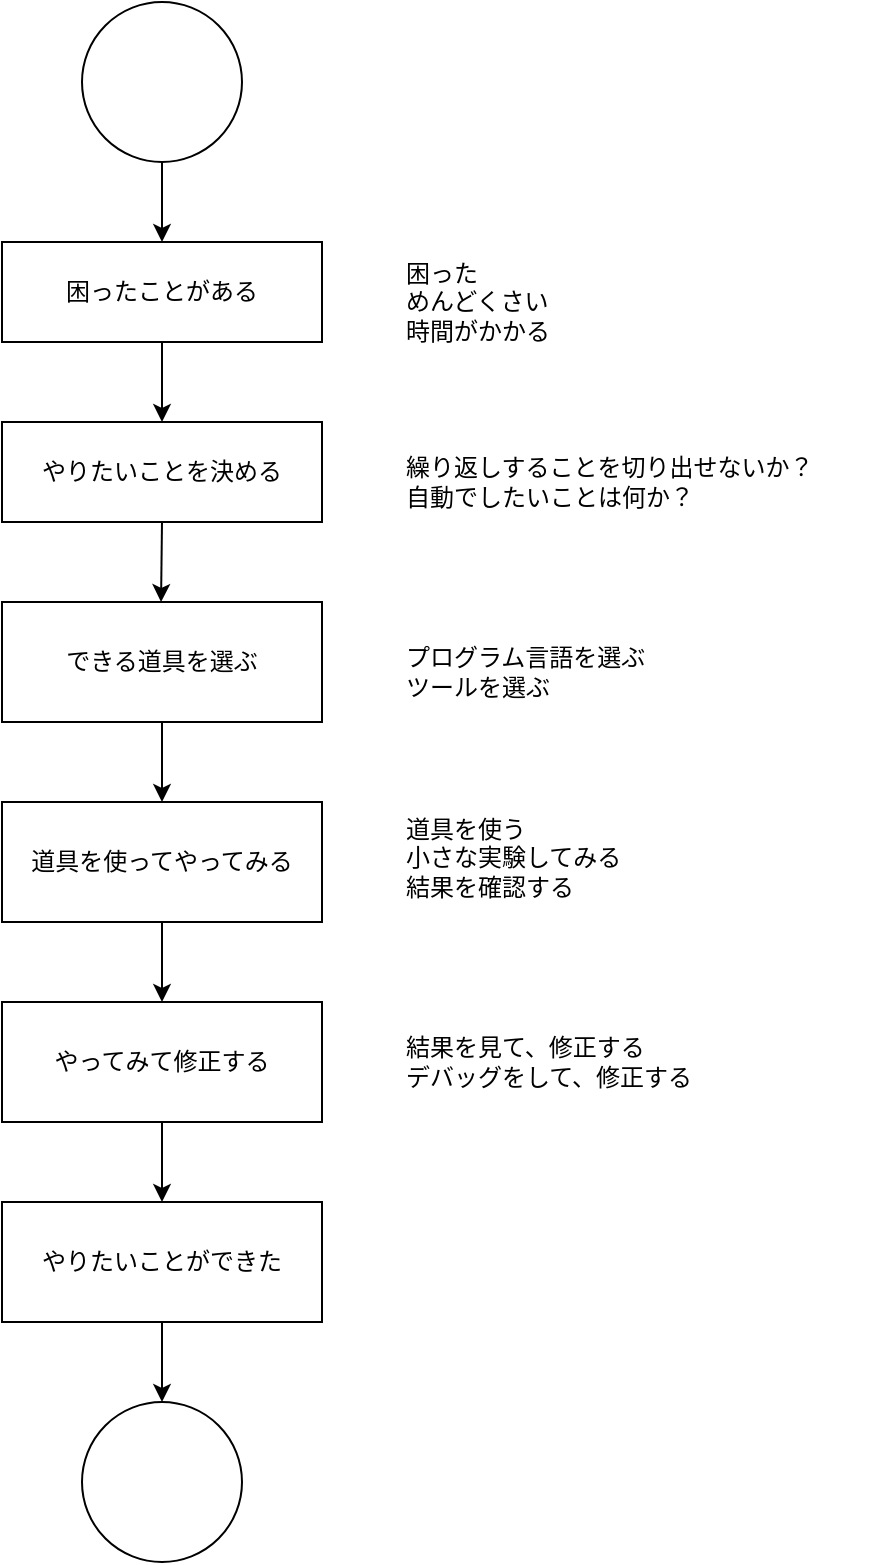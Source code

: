 <mxfile version="24.7.6">
  <diagram name="ページ1" id="LyOivGkLQiWNl0KN4rSi">
    <mxGraphModel dx="988" dy="855" grid="1" gridSize="10" guides="1" tooltips="1" connect="1" arrows="1" fold="1" page="1" pageScale="1" pageWidth="827" pageHeight="1169" math="0" shadow="0">
      <root>
        <mxCell id="0" />
        <mxCell id="1" parent="0" />
        <mxCell id="_WSjz8RAGBKbNJCYmovr-1" value="困ったことがある" style="rounded=0;whiteSpace=wrap;html=1;" vertex="1" parent="1">
          <mxGeometry x="160" y="200" width="160" height="50" as="geometry" />
        </mxCell>
        <mxCell id="_WSjz8RAGBKbNJCYmovr-2" value="" style="ellipse;whiteSpace=wrap;html=1;aspect=fixed;" vertex="1" parent="1">
          <mxGeometry x="200" y="80" width="80" height="80" as="geometry" />
        </mxCell>
        <mxCell id="_WSjz8RAGBKbNJCYmovr-3" value="" style="endArrow=classic;html=1;rounded=0;entryX=0.5;entryY=0;entryDx=0;entryDy=0;exitX=0.5;exitY=1;exitDx=0;exitDy=0;" edge="1" parent="1" source="_WSjz8RAGBKbNJCYmovr-2" target="_WSjz8RAGBKbNJCYmovr-1">
          <mxGeometry width="50" height="50" relative="1" as="geometry">
            <mxPoint x="330" y="130" as="sourcePoint" />
            <mxPoint x="380" y="80" as="targetPoint" />
          </mxGeometry>
        </mxCell>
        <mxCell id="_WSjz8RAGBKbNJCYmovr-5" value="困った&lt;div&gt;めんどくさい&lt;/div&gt;&lt;div&gt;時間がかかる&lt;/div&gt;" style="text;html=1;align=left;verticalAlign=middle;whiteSpace=wrap;rounded=0;" vertex="1" parent="1">
          <mxGeometry x="360" y="200" width="160" height="60" as="geometry" />
        </mxCell>
        <mxCell id="_WSjz8RAGBKbNJCYmovr-6" value="やりたいことを決める" style="rounded=0;whiteSpace=wrap;html=1;" vertex="1" parent="1">
          <mxGeometry x="160" y="290" width="160" height="50" as="geometry" />
        </mxCell>
        <mxCell id="_WSjz8RAGBKbNJCYmovr-7" value="繰り返しすることを切り出せないか？&lt;div&gt;自動でしたいことは何か？&lt;/div&gt;" style="text;html=1;align=left;verticalAlign=middle;whiteSpace=wrap;rounded=0;" vertex="1" parent="1">
          <mxGeometry x="360" y="290" width="240" height="60" as="geometry" />
        </mxCell>
        <mxCell id="_WSjz8RAGBKbNJCYmovr-8" value="" style="endArrow=classic;html=1;rounded=0;exitX=0.5;exitY=1;exitDx=0;exitDy=0;entryX=0.5;entryY=0;entryDx=0;entryDy=0;" edge="1" parent="1" source="_WSjz8RAGBKbNJCYmovr-1" target="_WSjz8RAGBKbNJCYmovr-6">
          <mxGeometry width="50" height="50" relative="1" as="geometry">
            <mxPoint x="240" y="270" as="sourcePoint" />
            <mxPoint x="240" y="280" as="targetPoint" />
          </mxGeometry>
        </mxCell>
        <mxCell id="_WSjz8RAGBKbNJCYmovr-20" value="" style="edgeStyle=orthogonalEdgeStyle;rounded=0;orthogonalLoop=1;jettySize=auto;html=1;" edge="1" parent="1" source="_WSjz8RAGBKbNJCYmovr-9" target="_WSjz8RAGBKbNJCYmovr-12">
          <mxGeometry relative="1" as="geometry" />
        </mxCell>
        <mxCell id="_WSjz8RAGBKbNJCYmovr-9" value="できる道具を選ぶ" style="rounded=0;whiteSpace=wrap;html=1;" vertex="1" parent="1">
          <mxGeometry x="160" y="380" width="160" height="60" as="geometry" />
        </mxCell>
        <mxCell id="_WSjz8RAGBKbNJCYmovr-11" value="プログラム言語を選ぶ&lt;div&gt;ツールを選ぶ&lt;/div&gt;" style="text;html=1;align=left;verticalAlign=middle;whiteSpace=wrap;rounded=0;" vertex="1" parent="1">
          <mxGeometry x="360" y="380" width="240" height="70" as="geometry" />
        </mxCell>
        <mxCell id="_WSjz8RAGBKbNJCYmovr-12" value="道具を使ってやってみる" style="rounded=0;whiteSpace=wrap;html=1;" vertex="1" parent="1">
          <mxGeometry x="160" y="480" width="160" height="60" as="geometry" />
        </mxCell>
        <mxCell id="_WSjz8RAGBKbNJCYmovr-14" value="" style="endArrow=classic;html=1;rounded=0;entryX=0.497;entryY=0;entryDx=0;entryDy=0;entryPerimeter=0;" edge="1" parent="1" target="_WSjz8RAGBKbNJCYmovr-9">
          <mxGeometry width="50" height="50" relative="1" as="geometry">
            <mxPoint x="240" y="340" as="sourcePoint" />
            <mxPoint x="239.5" y="370" as="targetPoint" />
          </mxGeometry>
        </mxCell>
        <mxCell id="_WSjz8RAGBKbNJCYmovr-18" value="やりたいことができた" style="rounded=0;whiteSpace=wrap;html=1;" vertex="1" parent="1">
          <mxGeometry x="160" y="680" width="160" height="60" as="geometry" />
        </mxCell>
        <mxCell id="_WSjz8RAGBKbNJCYmovr-19" value="" style="ellipse;whiteSpace=wrap;html=1;aspect=fixed;" vertex="1" parent="1">
          <mxGeometry x="200" y="780" width="80" height="80" as="geometry" />
        </mxCell>
        <mxCell id="_WSjz8RAGBKbNJCYmovr-21" value="やってみて修正する" style="rounded=0;whiteSpace=wrap;html=1;" vertex="1" parent="1">
          <mxGeometry x="160" y="580" width="160" height="60" as="geometry" />
        </mxCell>
        <mxCell id="_WSjz8RAGBKbNJCYmovr-23" value="" style="edgeStyle=orthogonalEdgeStyle;rounded=0;orthogonalLoop=1;jettySize=auto;html=1;exitX=0.5;exitY=1;exitDx=0;exitDy=0;" edge="1" parent="1" source="_WSjz8RAGBKbNJCYmovr-12" target="_WSjz8RAGBKbNJCYmovr-21">
          <mxGeometry relative="1" as="geometry">
            <mxPoint x="239.5" y="640" as="sourcePoint" />
            <mxPoint x="240" y="580" as="targetPoint" />
          </mxGeometry>
        </mxCell>
        <mxCell id="_WSjz8RAGBKbNJCYmovr-24" value="" style="edgeStyle=orthogonalEdgeStyle;rounded=0;orthogonalLoop=1;jettySize=auto;html=1;exitX=0.5;exitY=1;exitDx=0;exitDy=0;" edge="1" parent="1" source="_WSjz8RAGBKbNJCYmovr-21">
          <mxGeometry relative="1" as="geometry">
            <mxPoint x="239.5" y="760" as="sourcePoint" />
            <mxPoint x="240" y="680" as="targetPoint" />
          </mxGeometry>
        </mxCell>
        <mxCell id="_WSjz8RAGBKbNJCYmovr-25" value="" style="edgeStyle=orthogonalEdgeStyle;rounded=0;orthogonalLoop=1;jettySize=auto;html=1;exitX=0.5;exitY=1;exitDx=0;exitDy=0;" edge="1" parent="1" source="_WSjz8RAGBKbNJCYmovr-18" target="_WSjz8RAGBKbNJCYmovr-19">
          <mxGeometry relative="1" as="geometry">
            <mxPoint x="239.5" y="880" as="sourcePoint" />
            <mxPoint x="239.5" y="920" as="targetPoint" />
          </mxGeometry>
        </mxCell>
        <mxCell id="_WSjz8RAGBKbNJCYmovr-26" value="道具を使う&lt;div&gt;小さな実験してみる&lt;br&gt;&lt;div&gt;結果を確認する&lt;br&gt;&lt;div&gt;&lt;br&gt;&lt;/div&gt;&lt;/div&gt;&lt;/div&gt;" style="text;html=1;align=left;verticalAlign=middle;whiteSpace=wrap;rounded=0;" vertex="1" parent="1">
          <mxGeometry x="360" y="480" width="240" height="70" as="geometry" />
        </mxCell>
        <mxCell id="_WSjz8RAGBKbNJCYmovr-27" value="&lt;div&gt;&lt;div&gt;結果を見て、修正する&lt;/div&gt;&lt;/div&gt;&lt;div&gt;デバッグをして、修正する&lt;/div&gt;" style="text;html=1;align=left;verticalAlign=middle;whiteSpace=wrap;rounded=0;" vertex="1" parent="1">
          <mxGeometry x="360" y="580" width="240" height="60" as="geometry" />
        </mxCell>
      </root>
    </mxGraphModel>
  </diagram>
</mxfile>
